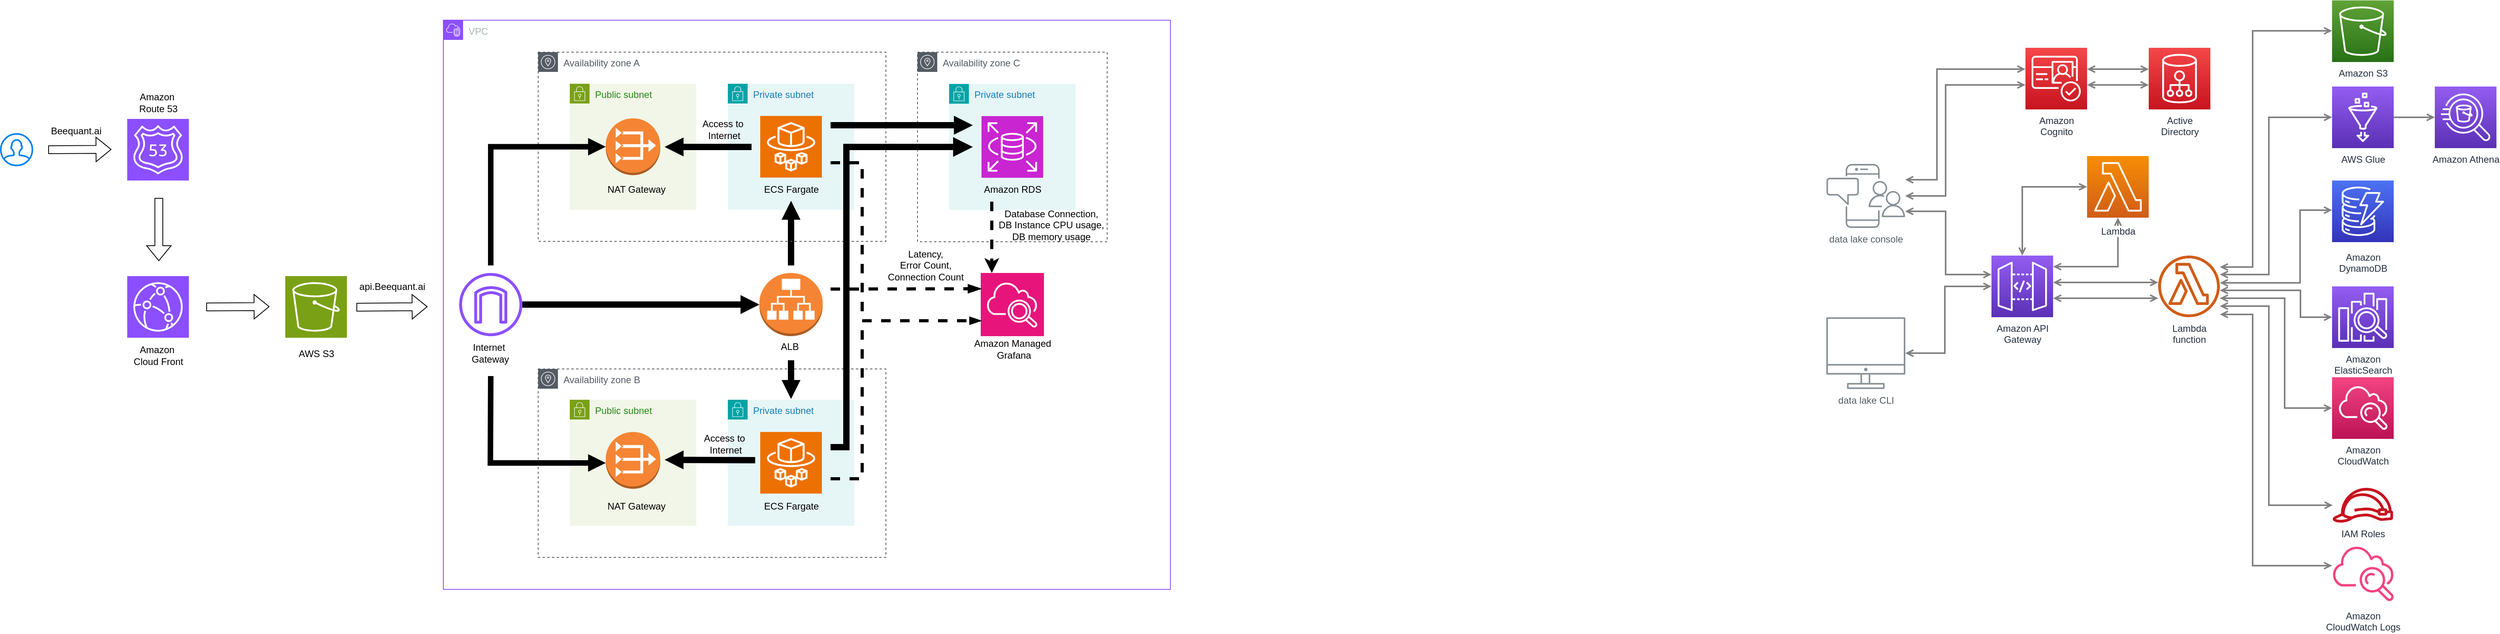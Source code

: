 <mxfile version="24.3.0" type="github">
  <diagram id="Ht1M8jgEwFfnCIfOTk4-" name="Page-1">
    <mxGraphModel dx="1630" dy="244" grid="1" gridSize="10" guides="1" tooltips="1" connect="1" arrows="1" fold="1" page="1" pageScale="1" pageWidth="1169" pageHeight="827" math="0" shadow="0">
      <root>
        <mxCell id="0" />
        <mxCell id="1" parent="0" />
        <mxCell id="5XdPUicbo1l-6WFa_Wm8-50" value="Private subnet" style="points=[[0,0],[0.25,0],[0.5,0],[0.75,0],[1,0],[1,0.25],[1,0.5],[1,0.75],[1,1],[0.75,1],[0.5,1],[0.25,1],[0,1],[0,0.75],[0,0.5],[0,0.25]];outlineConnect=0;gradientColor=none;html=1;whiteSpace=wrap;fontSize=12;fontStyle=0;container=1;pointerEvents=0;collapsible=0;recursiveResize=0;shape=mxgraph.aws4.group;grIcon=mxgraph.aws4.group_security_group;grStroke=0;strokeColor=#00A4A6;fillColor=#E6F6F7;verticalAlign=top;align=left;spacingLeft=30;fontColor=#147EBA;dashed=0;" vertex="1" parent="1">
          <mxGeometry x="1200" y="120.25" width="160" height="159.5" as="geometry" />
        </mxCell>
        <mxCell id="5XdPUicbo1l-6WFa_Wm8-49" value="Availability zone C" style="sketch=0;outlineConnect=0;gradientColor=none;html=1;whiteSpace=wrap;fontSize=12;fontStyle=0;shape=mxgraph.aws4.group;grIcon=mxgraph.aws4.group_availability_zone;strokeColor=#545B64;fillColor=none;verticalAlign=top;align=left;spacingLeft=30;fontColor=#545B64;dashed=1;" vertex="1" parent="1">
          <mxGeometry x="1160" y="80" width="240" height="240" as="geometry" />
        </mxCell>
        <mxCell id="5XdPUicbo1l-6WFa_Wm8-18" value="VPC" style="points=[[0,0],[0.25,0],[0.5,0],[0.75,0],[1,0],[1,0.25],[1,0.5],[1,0.75],[1,1],[0.75,1],[0.5,1],[0.25,1],[0,1],[0,0.75],[0,0.5],[0,0.25]];outlineConnect=0;gradientColor=none;html=1;whiteSpace=wrap;fontSize=12;fontStyle=0;container=1;pointerEvents=0;collapsible=0;recursiveResize=0;shape=mxgraph.aws4.group;grIcon=mxgraph.aws4.group_vpc2;strokeColor=#8C4FFF;fillColor=none;verticalAlign=top;align=left;spacingLeft=30;fontColor=#AAB7B8;dashed=0;" vertex="1" parent="1">
          <mxGeometry x="560" y="39.5" width="920" height="720.5" as="geometry" />
        </mxCell>
        <mxCell id="5XdPUicbo1l-6WFa_Wm8-26" value="Private subnet" style="points=[[0,0],[0.25,0],[0.5,0],[0.75,0],[1,0],[1,0.25],[1,0.5],[1,0.75],[1,1],[0.75,1],[0.5,1],[0.25,1],[0,1],[0,0.75],[0,0.5],[0,0.25]];outlineConnect=0;gradientColor=none;html=1;whiteSpace=wrap;fontSize=12;fontStyle=0;container=1;pointerEvents=0;collapsible=0;recursiveResize=0;shape=mxgraph.aws4.group;grIcon=mxgraph.aws4.group_security_group;grStroke=0;strokeColor=#00A4A6;fillColor=#E6F6F7;verticalAlign=top;align=left;spacingLeft=30;fontColor=#147EBA;dashed=0;" vertex="1" parent="5XdPUicbo1l-6WFa_Wm8-18">
          <mxGeometry x="360" y="80.5" width="160" height="159.5" as="geometry" />
        </mxCell>
        <mxCell id="5XdPUicbo1l-6WFa_Wm8-47" value="" style="endArrow=block;html=1;rounded=0;entryX=1;entryY=0.5;entryDx=0;entryDy=0;entryPerimeter=0;strokeWidth=8;endFill=0;endSize=3;" edge="1" parent="5XdPUicbo1l-6WFa_Wm8-26">
          <mxGeometry width="50" height="50" relative="1" as="geometry">
            <mxPoint x="80" y="230" as="sourcePoint" />
            <mxPoint x="80" y="148.18" as="targetPoint" />
          </mxGeometry>
        </mxCell>
        <mxCell id="5XdPUicbo1l-6WFa_Wm8-22" value="Availability zone A" style="sketch=0;outlineConnect=0;gradientColor=none;html=1;whiteSpace=wrap;fontSize=12;fontStyle=0;shape=mxgraph.aws4.group;grIcon=mxgraph.aws4.group_availability_zone;strokeColor=#545B64;fillColor=none;verticalAlign=top;align=left;spacingLeft=30;fontColor=#545B64;dashed=1;" vertex="1" parent="5XdPUicbo1l-6WFa_Wm8-18">
          <mxGeometry x="120" y="40.5" width="440" height="239.5" as="geometry" />
        </mxCell>
        <mxCell id="5XdPUicbo1l-6WFa_Wm8-25" value="Private subnet" style="points=[[0,0],[0.25,0],[0.5,0],[0.75,0],[1,0],[1,0.25],[1,0.5],[1,0.75],[1,1],[0.75,1],[0.5,1],[0.25,1],[0,1],[0,0.75],[0,0.5],[0,0.25]];outlineConnect=0;gradientColor=none;html=1;whiteSpace=wrap;fontSize=12;fontStyle=0;container=1;pointerEvents=0;collapsible=0;recursiveResize=0;shape=mxgraph.aws4.group;grIcon=mxgraph.aws4.group_security_group;grStroke=0;strokeColor=#00A4A6;fillColor=#E6F6F7;verticalAlign=top;align=left;spacingLeft=30;fontColor=#147EBA;dashed=0;" vertex="1" parent="5XdPUicbo1l-6WFa_Wm8-18">
          <mxGeometry x="360" y="480.5" width="160" height="159.5" as="geometry" />
        </mxCell>
        <mxCell id="5XdPUicbo1l-6WFa_Wm8-27" value="" style="sketch=0;points=[[0,0,0],[0.25,0,0],[0.5,0,0],[0.75,0,0],[1,0,0],[0,1,0],[0.25,1,0],[0.5,1,0],[0.75,1,0],[1,1,0],[0,0.25,0],[0,0.5,0],[0,0.75,0],[1,0.25,0],[1,0.5,0],[1,0.75,0]];outlineConnect=0;fontColor=#232F3E;fillColor=#ED7100;strokeColor=#ffffff;dashed=0;verticalLabelPosition=bottom;verticalAlign=top;align=center;html=1;fontSize=12;fontStyle=0;aspect=fixed;shape=mxgraph.aws4.resourceIcon;resIcon=mxgraph.aws4.fargate;" vertex="1" parent="5XdPUicbo1l-6WFa_Wm8-25">
          <mxGeometry x="41" y="40.75" width="78" height="78" as="geometry" />
        </mxCell>
        <mxCell id="5XdPUicbo1l-6WFa_Wm8-19" value="" style="sketch=0;outlineConnect=0;fontColor=#232F3E;gradientColor=none;fillColor=#8C4FFF;strokeColor=none;dashed=0;verticalLabelPosition=bottom;verticalAlign=top;align=center;html=1;fontSize=12;fontStyle=0;aspect=fixed;pointerEvents=1;shape=mxgraph.aws4.internet_gateway;" vertex="1" parent="5XdPUicbo1l-6WFa_Wm8-18">
          <mxGeometry x="20" y="320" width="80" height="80" as="geometry" />
        </mxCell>
        <mxCell id="5XdPUicbo1l-6WFa_Wm8-20" value="Internet&amp;nbsp;&lt;div&gt;Gateway&lt;/div&gt;" style="text;html=1;align=center;verticalAlign=middle;resizable=0;points=[];autosize=1;strokeColor=none;fillColor=none;" vertex="1" parent="5XdPUicbo1l-6WFa_Wm8-18">
          <mxGeometry x="24" y="401.5" width="70" height="40" as="geometry" />
        </mxCell>
        <mxCell id="5XdPUicbo1l-6WFa_Wm8-21" value="Availability zone B" style="sketch=0;outlineConnect=0;gradientColor=none;html=1;whiteSpace=wrap;fontSize=12;fontStyle=0;shape=mxgraph.aws4.group;grIcon=mxgraph.aws4.group_availability_zone;strokeColor=#545B64;fillColor=none;verticalAlign=top;align=left;spacingLeft=30;fontColor=#545B64;dashed=1;" vertex="1" parent="5XdPUicbo1l-6WFa_Wm8-18">
          <mxGeometry x="120" y="441.5" width="440" height="238.5" as="geometry" />
        </mxCell>
        <mxCell id="5XdPUicbo1l-6WFa_Wm8-24" value="Public subnet" style="points=[[0,0],[0.25,0],[0.5,0],[0.75,0],[1,0],[1,0.25],[1,0.5],[1,0.75],[1,1],[0.75,1],[0.5,1],[0.25,1],[0,1],[0,0.75],[0,0.5],[0,0.25]];outlineConnect=0;gradientColor=none;html=1;whiteSpace=wrap;fontSize=12;fontStyle=0;container=1;pointerEvents=0;collapsible=0;recursiveResize=0;shape=mxgraph.aws4.group;grIcon=mxgraph.aws4.group_security_group;grStroke=0;strokeColor=#7AA116;fillColor=#F2F6E8;verticalAlign=top;align=left;spacingLeft=30;fontColor=#248814;dashed=0;" vertex="1" parent="5XdPUicbo1l-6WFa_Wm8-18">
          <mxGeometry x="160" y="80.5" width="160" height="159.5" as="geometry" />
        </mxCell>
        <mxCell id="5XdPUicbo1l-6WFa_Wm8-33" value="NAT Gateway" style="text;html=1;align=center;verticalAlign=middle;resizable=0;points=[];autosize=1;strokeColor=none;fillColor=none;" vertex="1" parent="5XdPUicbo1l-6WFa_Wm8-24">
          <mxGeometry x="34" y="118.75" width="100" height="30" as="geometry" />
        </mxCell>
        <mxCell id="5XdPUicbo1l-6WFa_Wm8-23" value="Public subnet" style="points=[[0,0],[0.25,0],[0.5,0],[0.75,0],[1,0],[1,0.25],[1,0.5],[1,0.75],[1,1],[0.75,1],[0.5,1],[0.25,1],[0,1],[0,0.75],[0,0.5],[0,0.25]];outlineConnect=0;gradientColor=none;html=1;whiteSpace=wrap;fontSize=12;fontStyle=0;container=1;pointerEvents=0;collapsible=0;recursiveResize=0;shape=mxgraph.aws4.group;grIcon=mxgraph.aws4.group_security_group;grStroke=0;strokeColor=#7AA116;fillColor=#F2F6E8;verticalAlign=top;align=left;spacingLeft=30;fontColor=#248814;dashed=0;" vertex="1" parent="5XdPUicbo1l-6WFa_Wm8-18">
          <mxGeometry x="160" y="480.5" width="160" height="159.5" as="geometry" />
        </mxCell>
        <mxCell id="5XdPUicbo1l-6WFa_Wm8-31" value="" style="outlineConnect=0;dashed=0;verticalLabelPosition=bottom;verticalAlign=top;align=center;html=1;shape=mxgraph.aws3.vpc_nat_gateway;fillColor=#F58534;gradientColor=none;" vertex="1" parent="5XdPUicbo1l-6WFa_Wm8-23">
          <mxGeometry x="45.5" y="40.75" width="69" height="72" as="geometry" />
        </mxCell>
        <mxCell id="5XdPUicbo1l-6WFa_Wm8-39" value="" style="edgeStyle=elbowEdgeStyle;elbow=horizontal;endArrow=block;html=1;curved=0;rounded=0;endSize=4;startSize=8;entryX=0;entryY=0.5;entryDx=0;entryDy=0;entryPerimeter=0;strokeWidth=7;endFill=0;" edge="1" parent="5XdPUicbo1l-6WFa_Wm8-23">
          <mxGeometry width="50" height="50" relative="1" as="geometry">
            <mxPoint x="-100" y="-30" as="sourcePoint" />
            <mxPoint x="45.5" y="80" as="targetPoint" />
            <Array as="points">
              <mxPoint x="-100.5" y="94" />
            </Array>
          </mxGeometry>
        </mxCell>
        <mxCell id="5XdPUicbo1l-6WFa_Wm8-45" value="" style="endArrow=block;html=1;rounded=0;strokeWidth=8;endFill=0;endSize=3;exitX=0.97;exitY=1.012;exitDx=0;exitDy=0;exitPerimeter=0;" edge="1" parent="5XdPUicbo1l-6WFa_Wm8-23" source="5XdPUicbo1l-6WFa_Wm8-44">
          <mxGeometry width="50" height="50" relative="1" as="geometry">
            <mxPoint x="240.5" y="76.41" as="sourcePoint" />
            <mxPoint x="120" y="76" as="targetPoint" />
          </mxGeometry>
        </mxCell>
        <mxCell id="5XdPUicbo1l-6WFa_Wm8-28" value="" style="sketch=0;points=[[0,0,0],[0.25,0,0],[0.5,0,0],[0.75,0,0],[1,0,0],[0,1,0],[0.25,1,0],[0.5,1,0],[0.75,1,0],[1,1,0],[0,0.25,0],[0,0.5,0],[0,0.75,0],[1,0.25,0],[1,0.5,0],[1,0.75,0]];outlineConnect=0;fontColor=#232F3E;fillColor=#ED7100;strokeColor=#ffffff;dashed=0;verticalLabelPosition=bottom;verticalAlign=top;align=center;html=1;fontSize=12;fontStyle=0;aspect=fixed;shape=mxgraph.aws4.resourceIcon;resIcon=mxgraph.aws4.fargate;" vertex="1" parent="5XdPUicbo1l-6WFa_Wm8-18">
          <mxGeometry x="401" y="121.25" width="78" height="78" as="geometry" />
        </mxCell>
        <mxCell id="5XdPUicbo1l-6WFa_Wm8-29" value="ECS Fargate" style="text;html=1;align=center;verticalAlign=middle;resizable=0;points=[];autosize=1;strokeColor=none;fillColor=none;" vertex="1" parent="5XdPUicbo1l-6WFa_Wm8-18">
          <mxGeometry x="395" y="199.25" width="90" height="30" as="geometry" />
        </mxCell>
        <mxCell id="5XdPUicbo1l-6WFa_Wm8-30" value="ECS Fargate" style="text;html=1;align=center;verticalAlign=middle;resizable=0;points=[];autosize=1;strokeColor=none;fillColor=none;" vertex="1" parent="5XdPUicbo1l-6WFa_Wm8-18">
          <mxGeometry x="395" y="600.5" width="90" height="30" as="geometry" />
        </mxCell>
        <mxCell id="5XdPUicbo1l-6WFa_Wm8-32" value="" style="outlineConnect=0;dashed=0;verticalLabelPosition=bottom;verticalAlign=top;align=center;html=1;shape=mxgraph.aws3.vpc_nat_gateway;fillColor=#F58534;gradientColor=none;" vertex="1" parent="5XdPUicbo1l-6WFa_Wm8-18">
          <mxGeometry x="205.5" y="124.25" width="69" height="72" as="geometry" />
        </mxCell>
        <mxCell id="5XdPUicbo1l-6WFa_Wm8-34" value="NAT Gateway" style="text;html=1;align=center;verticalAlign=middle;resizable=0;points=[];autosize=1;strokeColor=none;fillColor=none;" vertex="1" parent="5XdPUicbo1l-6WFa_Wm8-18">
          <mxGeometry x="194" y="600.5" width="100" height="30" as="geometry" />
        </mxCell>
        <mxCell id="5XdPUicbo1l-6WFa_Wm8-38" value="" style="edgeStyle=elbowEdgeStyle;elbow=horizontal;endArrow=block;html=1;curved=0;rounded=0;endSize=4;startSize=8;entryX=0;entryY=0.5;entryDx=0;entryDy=0;entryPerimeter=0;strokeWidth=7;endFill=0;" edge="1" parent="5XdPUicbo1l-6WFa_Wm8-18" target="5XdPUicbo1l-6WFa_Wm8-32">
          <mxGeometry width="50" height="50" relative="1" as="geometry">
            <mxPoint x="60" y="310.5" as="sourcePoint" />
            <mxPoint x="110" y="160.5" as="targetPoint" />
            <Array as="points">
              <mxPoint x="60" y="171" />
            </Array>
          </mxGeometry>
        </mxCell>
        <mxCell id="5XdPUicbo1l-6WFa_Wm8-41" value="" style="outlineConnect=0;dashed=0;verticalLabelPosition=bottom;verticalAlign=top;align=center;html=1;shape=mxgraph.aws3.application_load_balancer;fillColor=#F58534;gradientColor=none;" vertex="1" parent="5XdPUicbo1l-6WFa_Wm8-18">
          <mxGeometry x="400" y="320" width="80" height="80" as="geometry" />
        </mxCell>
        <mxCell id="5XdPUicbo1l-6WFa_Wm8-42" value="" style="endArrow=block;html=1;rounded=0;strokeWidth=8;endFill=0;endSize=3;" edge="1" parent="5XdPUicbo1l-6WFa_Wm8-18">
          <mxGeometry width="50" height="50" relative="1" as="geometry">
            <mxPoint x="390" y="160.5" as="sourcePoint" />
            <mxPoint x="280" y="160.5" as="targetPoint" />
          </mxGeometry>
        </mxCell>
        <mxCell id="5XdPUicbo1l-6WFa_Wm8-43" value="Access to&amp;nbsp;&lt;div&gt;Internet&lt;/div&gt;" style="text;html=1;align=center;verticalAlign=middle;resizable=0;points=[];autosize=1;strokeColor=none;fillColor=none;" vertex="1" parent="5XdPUicbo1l-6WFa_Wm8-18">
          <mxGeometry x="315" y="118.25" width="80" height="40" as="geometry" />
        </mxCell>
        <mxCell id="5XdPUicbo1l-6WFa_Wm8-44" value="Access to&amp;nbsp;&lt;div&gt;Internet&lt;/div&gt;" style="text;html=1;align=center;verticalAlign=middle;resizable=0;points=[];autosize=1;strokeColor=none;fillColor=none;" vertex="1" parent="5XdPUicbo1l-6WFa_Wm8-18">
          <mxGeometry x="317" y="516.5" width="80" height="40" as="geometry" />
        </mxCell>
        <mxCell id="5XdPUicbo1l-6WFa_Wm8-46" value="" style="endArrow=block;html=1;rounded=0;strokeWidth=8;endFill=0;endSize=3;" edge="1" parent="5XdPUicbo1l-6WFa_Wm8-18" source="5XdPUicbo1l-6WFa_Wm8-19" target="5XdPUicbo1l-6WFa_Wm8-41">
          <mxGeometry width="50" height="50" relative="1" as="geometry">
            <mxPoint x="236" y="359.66" as="sourcePoint" />
            <mxPoint x="110" y="359.66" as="targetPoint" />
          </mxGeometry>
        </mxCell>
        <mxCell id="5XdPUicbo1l-6WFa_Wm8-48" value="" style="endArrow=block;html=1;rounded=0;strokeWidth=8;endFill=0;endSize=3;" edge="1" parent="5XdPUicbo1l-6WFa_Wm8-18">
          <mxGeometry width="50" height="50" relative="1" as="geometry">
            <mxPoint x="440" y="430.5" as="sourcePoint" />
            <mxPoint x="440" y="479.5" as="targetPoint" />
          </mxGeometry>
        </mxCell>
        <mxCell id="5XdPUicbo1l-6WFa_Wm8-57" value="" style="edgeStyle=elbowEdgeStyle;elbow=horizontal;endArrow=block;html=1;curved=0;rounded=0;endSize=4;startSize=8;strokeWidth=8;endFill=0;" edge="1" parent="5XdPUicbo1l-6WFa_Wm8-18">
          <mxGeometry width="50" height="50" relative="1" as="geometry">
            <mxPoint x="490" y="540.5" as="sourcePoint" />
            <mxPoint x="670" y="160.5" as="targetPoint" />
            <Array as="points">
              <mxPoint x="510" y="361" />
            </Array>
          </mxGeometry>
        </mxCell>
        <mxCell id="5XdPUicbo1l-6WFa_Wm8-55" value="" style="endArrow=block;html=1;rounded=0;strokeWidth=8;endFill=0;endSize=3;" edge="1" parent="5XdPUicbo1l-6WFa_Wm8-18">
          <mxGeometry width="50" height="50" relative="1" as="geometry">
            <mxPoint x="490" y="133" as="sourcePoint" />
            <mxPoint x="670" y="133" as="targetPoint" />
          </mxGeometry>
        </mxCell>
        <mxCell id="5XdPUicbo1l-6WFa_Wm8-58" value="" style="sketch=0;points=[[0,0,0],[0.25,0,0],[0.5,0,0],[0.75,0,0],[1,0,0],[0,1,0],[0.25,1,0],[0.5,1,0],[0.75,1,0],[1,1,0],[0,0.25,0],[0,0.5,0],[0,0.75,0],[1,0.25,0],[1,0.5,0],[1,0.75,0]];points=[[0,0,0],[0.25,0,0],[0.5,0,0],[0.75,0,0],[1,0,0],[0,1,0],[0.25,1,0],[0.5,1,0],[0.75,1,0],[1,1,0],[0,0.25,0],[0,0.5,0],[0,0.75,0],[1,0.25,0],[1,0.5,0],[1,0.75,0]];outlineConnect=0;fontColor=#232F3E;fillColor=#E7157B;strokeColor=#ffffff;dashed=0;verticalLabelPosition=bottom;verticalAlign=top;align=center;html=1;fontSize=12;fontStyle=0;aspect=fixed;shape=mxgraph.aws4.resourceIcon;resIcon=mxgraph.aws4.cloudwatch_2;" vertex="1" parent="5XdPUicbo1l-6WFa_Wm8-18">
          <mxGeometry x="680" y="320" width="80" height="80" as="geometry" />
        </mxCell>
        <mxCell id="5XdPUicbo1l-6WFa_Wm8-59" value="" style="endArrow=blockThin;html=1;rounded=0;dashed=1;strokeWidth=4;endFill=1;" edge="1" parent="5XdPUicbo1l-6WFa_Wm8-18">
          <mxGeometry width="50" height="50" relative="1" as="geometry">
            <mxPoint x="490" y="340.41" as="sourcePoint" />
            <mxPoint x="680.0" y="339.997" as="targetPoint" />
          </mxGeometry>
        </mxCell>
        <mxCell id="5XdPUicbo1l-6WFa_Wm8-60" value="Latency,&lt;div&gt;Error Count,&lt;/div&gt;&lt;div&gt;Connection Count&lt;/div&gt;" style="text;html=1;align=center;verticalAlign=middle;resizable=0;points=[];autosize=1;strokeColor=none;fillColor=none;" vertex="1" parent="5XdPUicbo1l-6WFa_Wm8-18">
          <mxGeometry x="550" y="280" width="120" height="60" as="geometry" />
        </mxCell>
        <mxCell id="5XdPUicbo1l-6WFa_Wm8-61" value="ALB" style="text;html=1;align=center;verticalAlign=middle;resizable=0;points=[];autosize=1;strokeColor=none;fillColor=none;" vertex="1" parent="5XdPUicbo1l-6WFa_Wm8-18">
          <mxGeometry x="413" y="398" width="50" height="30" as="geometry" />
        </mxCell>
        <mxCell id="5XdPUicbo1l-6WFa_Wm8-63" value="" style="endArrow=classic;html=1;rounded=0;dashed=1;strokeWidth=4;entryX=0.5;entryY=0;entryDx=0;entryDy=0;entryPerimeter=0;" edge="1" parent="5XdPUicbo1l-6WFa_Wm8-18">
          <mxGeometry width="50" height="50" relative="1" as="geometry">
            <mxPoint x="694" y="229.75" as="sourcePoint" />
            <mxPoint x="694.0" y="320" as="targetPoint" />
          </mxGeometry>
        </mxCell>
        <mxCell id="5XdPUicbo1l-6WFa_Wm8-64" value="Amazon Managed&lt;div&gt;&amp;nbsp;Grafana&lt;/div&gt;" style="text;html=1;align=center;verticalAlign=middle;resizable=0;points=[];autosize=1;strokeColor=none;fillColor=none;" vertex="1" parent="5XdPUicbo1l-6WFa_Wm8-18">
          <mxGeometry x="660" y="396.5" width="120" height="40" as="geometry" />
        </mxCell>
        <mxCell id="5XdPUicbo1l-6WFa_Wm8-67" value="" style="edgeStyle=elbowEdgeStyle;elbow=horizontal;endArrow=blockThin;html=1;curved=0;rounded=0;endSize=4;startSize=8;dashed=1;endFill=1;strokeWidth=4;" edge="1" parent="5XdPUicbo1l-6WFa_Wm8-18">
          <mxGeometry width="50" height="50" relative="1" as="geometry">
            <mxPoint x="490" y="580.5" as="sourcePoint" />
            <mxPoint x="680" y="380.5" as="targetPoint" />
            <Array as="points">
              <mxPoint x="530" y="561" />
            </Array>
          </mxGeometry>
        </mxCell>
        <mxCell id="5XdPUicbo1l-6WFa_Wm8-68" value="" style="edgeStyle=elbowEdgeStyle;elbow=horizontal;endArrow=none;html=1;curved=0;rounded=0;endSize=4;startSize=8;dashed=1;endFill=0;strokeWidth=4;" edge="1" parent="5XdPUicbo1l-6WFa_Wm8-18">
          <mxGeometry width="50" height="50" relative="1" as="geometry">
            <mxPoint x="490" y="180.5" as="sourcePoint" />
            <mxPoint x="530" y="380.5" as="targetPoint" />
            <Array as="points">
              <mxPoint x="530" y="281" />
            </Array>
          </mxGeometry>
        </mxCell>
        <mxCell id="5XdPUicbo1l-6WFa_Wm8-52" value="" style="sketch=0;points=[[0,0,0],[0.25,0,0],[0.5,0,0],[0.75,0,0],[1,0,0],[0,1,0],[0.25,1,0],[0.5,1,0],[0.75,1,0],[1,1,0],[0,0.25,0],[0,0.5,0],[0,0.75,0],[1,0.25,0],[1,0.5,0],[1,0.75,0]];outlineConnect=0;fontColor=#232F3E;fillColor=#C925D1;strokeColor=#ffffff;dashed=0;verticalLabelPosition=bottom;verticalAlign=top;align=center;html=1;fontSize=12;fontStyle=0;aspect=fixed;shape=mxgraph.aws4.resourceIcon;resIcon=mxgraph.aws4.rds;" vertex="1" parent="1">
          <mxGeometry x="1241" y="161" width="78" height="78" as="geometry" />
        </mxCell>
        <mxCell id="5XdPUicbo1l-6WFa_Wm8-54" value="Amazon RDS" style="text;html=1;align=center;verticalAlign=middle;resizable=0;points=[];autosize=1;strokeColor=none;fillColor=none;" vertex="1" parent="1">
          <mxGeometry x="1230" y="239" width="100" height="30" as="geometry" />
        </mxCell>
        <mxCell id="UEzPUAAOIrF-is8g5C7q-128" style="edgeStyle=orthogonalEdgeStyle;rounded=0;orthogonalLoop=1;jettySize=auto;html=1;startArrow=open;startFill=0;endArrow=open;endFill=0;strokeWidth=2;strokeColor=#808080;" parent="1" source="UEzPUAAOIrF-is8g5C7q-109" target="UEzPUAAOIrF-is8g5C7q-114" edge="1">
          <mxGeometry relative="1" as="geometry">
            <Array as="points">
              <mxPoint x="2460" y="461.5" />
              <mxPoint x="2460" y="376.5" />
            </Array>
          </mxGeometry>
        </mxCell>
        <mxCell id="UEzPUAAOIrF-is8g5C7q-124" style="edgeStyle=orthogonalEdgeStyle;rounded=0;orthogonalLoop=1;jettySize=auto;html=1;startArrow=open;startFill=0;endArrow=open;endFill=0;strokeWidth=2;strokeColor=#808080;" parent="1" source="UEzPUAAOIrF-is8g5C7q-110" target="UEzPUAAOIrF-is8g5C7q-111" edge="1">
          <mxGeometry relative="1" as="geometry">
            <Array as="points">
              <mxPoint x="2450" y="241.5" />
              <mxPoint x="2450" y="101.5" />
            </Array>
          </mxGeometry>
        </mxCell>
        <mxCell id="UEzPUAAOIrF-is8g5C7q-127" style="edgeStyle=orthogonalEdgeStyle;rounded=0;orthogonalLoop=1;jettySize=auto;html=1;startArrow=open;startFill=0;endArrow=open;endFill=0;strokeWidth=2;strokeColor=#808080;" parent="1" source="UEzPUAAOIrF-is8g5C7q-110" target="UEzPUAAOIrF-is8g5C7q-114" edge="1">
          <mxGeometry relative="1" as="geometry">
            <Array as="points">
              <mxPoint x="2461" y="281.5" />
              <mxPoint x="2461" y="361.5" />
            </Array>
          </mxGeometry>
        </mxCell>
        <mxCell id="UEzPUAAOIrF-is8g5C7q-125" style="edgeStyle=orthogonalEdgeStyle;rounded=0;orthogonalLoop=1;jettySize=auto;html=1;startArrow=open;startFill=0;endArrow=open;endFill=0;strokeWidth=2;strokeColor=#808080;" parent="1" source="UEzPUAAOIrF-is8g5C7q-111" target="UEzPUAAOIrF-is8g5C7q-112" edge="1">
          <mxGeometry relative="1" as="geometry">
            <Array as="points">
              <mxPoint x="2680" y="101.5" />
              <mxPoint x="2680" y="101.5" />
            </Array>
          </mxGeometry>
        </mxCell>
        <mxCell id="UEzPUAAOIrF-is8g5C7q-126" style="edgeStyle=orthogonalEdgeStyle;rounded=0;orthogonalLoop=1;jettySize=auto;html=1;startArrow=open;startFill=0;endArrow=open;endFill=0;strokeWidth=2;strokeColor=#808080;" parent="1" source="UEzPUAAOIrF-is8g5C7q-113" target="UEzPUAAOIrF-is8g5C7q-114" edge="1">
          <mxGeometry relative="1" as="geometry" />
        </mxCell>
        <mxCell id="UEzPUAAOIrF-is8g5C7q-129" style="edgeStyle=orthogonalEdgeStyle;rounded=0;orthogonalLoop=1;jettySize=auto;html=1;startArrow=open;startFill=0;endArrow=open;endFill=0;strokeWidth=2;strokeColor=#808080;" parent="1" source="UEzPUAAOIrF-is8g5C7q-114" target="UEzPUAAOIrF-is8g5C7q-115" edge="1">
          <mxGeometry relative="1" as="geometry">
            <Array as="points">
              <mxPoint x="2660" y="391.5" />
              <mxPoint x="2660" y="391.5" />
            </Array>
          </mxGeometry>
        </mxCell>
        <mxCell id="UEzPUAAOIrF-is8g5C7q-130" style="edgeStyle=orthogonalEdgeStyle;rounded=0;orthogonalLoop=1;jettySize=auto;html=1;startArrow=open;startFill=0;endArrow=open;endFill=0;strokeWidth=2;strokeColor=#808080;" parent="1" source="UEzPUAAOIrF-is8g5C7q-115" target="UEzPUAAOIrF-is8g5C7q-116" edge="1">
          <mxGeometry relative="1" as="geometry">
            <Array as="points">
              <mxPoint x="2849.5" y="352" />
              <mxPoint x="2849.5" y="53" />
            </Array>
          </mxGeometry>
        </mxCell>
        <mxCell id="UEzPUAAOIrF-is8g5C7q-131" style="edgeStyle=orthogonalEdgeStyle;rounded=0;orthogonalLoop=1;jettySize=auto;html=1;startArrow=open;startFill=0;endArrow=open;endFill=0;strokeWidth=2;strokeColor=#808080;" parent="1" source="UEzPUAAOIrF-is8g5C7q-115" target="UEzPUAAOIrF-is8g5C7q-117" edge="1">
          <mxGeometry relative="1" as="geometry">
            <Array as="points">
              <mxPoint x="2870" y="361.5" />
              <mxPoint x="2870" y="162.5" />
            </Array>
          </mxGeometry>
        </mxCell>
        <mxCell id="UEzPUAAOIrF-is8g5C7q-132" style="edgeStyle=orthogonalEdgeStyle;rounded=0;orthogonalLoop=1;jettySize=auto;html=1;startArrow=open;startFill=0;endArrow=open;endFill=0;strokeWidth=2;strokeColor=#808080;" parent="1" source="UEzPUAAOIrF-is8g5C7q-115" target="UEzPUAAOIrF-is8g5C7q-119" edge="1">
          <mxGeometry relative="1" as="geometry">
            <Array as="points">
              <mxPoint x="2909.5" y="372" />
              <mxPoint x="2909.5" y="280" />
            </Array>
          </mxGeometry>
        </mxCell>
        <mxCell id="UEzPUAAOIrF-is8g5C7q-133" style="edgeStyle=orthogonalEdgeStyle;rounded=0;orthogonalLoop=1;jettySize=auto;html=1;startArrow=open;startFill=0;endArrow=open;endFill=0;strokeWidth=2;strokeColor=#808080;" parent="1" source="UEzPUAAOIrF-is8g5C7q-115" target="UEzPUAAOIrF-is8g5C7q-120" edge="1">
          <mxGeometry relative="1" as="geometry">
            <Array as="points">
              <mxPoint x="2910" y="381.5" />
              <mxPoint x="2910" y="415.5" />
            </Array>
          </mxGeometry>
        </mxCell>
        <mxCell id="UEzPUAAOIrF-is8g5C7q-134" style="edgeStyle=orthogonalEdgeStyle;rounded=0;orthogonalLoop=1;jettySize=auto;html=1;startArrow=open;startFill=0;endArrow=open;endFill=0;strokeWidth=2;strokeColor=#808080;" parent="1" source="UEzPUAAOIrF-is8g5C7q-115" target="UEzPUAAOIrF-is8g5C7q-121" edge="1">
          <mxGeometry relative="1" as="geometry">
            <Array as="points">
              <mxPoint x="2890" y="391.5" />
              <mxPoint x="2890" y="530.5" />
            </Array>
          </mxGeometry>
        </mxCell>
        <mxCell id="UEzPUAAOIrF-is8g5C7q-135" style="edgeStyle=orthogonalEdgeStyle;rounded=0;orthogonalLoop=1;jettySize=auto;html=1;startArrow=open;startFill=0;endArrow=open;endFill=0;strokeWidth=2;strokeColor=#808080;" parent="1" source="UEzPUAAOIrF-is8g5C7q-115" target="UEzPUAAOIrF-is8g5C7q-122" edge="1">
          <mxGeometry relative="1" as="geometry">
            <Array as="points">
              <mxPoint x="2870" y="401.5" />
              <mxPoint x="2870" y="653.5" />
            </Array>
          </mxGeometry>
        </mxCell>
        <mxCell id="UEzPUAAOIrF-is8g5C7q-136" style="edgeStyle=orthogonalEdgeStyle;rounded=0;orthogonalLoop=1;jettySize=auto;html=1;startArrow=open;startFill=0;endArrow=open;endFill=0;strokeWidth=2;strokeColor=#808080;" parent="1" source="UEzPUAAOIrF-is8g5C7q-115" target="UEzPUAAOIrF-is8g5C7q-123" edge="1">
          <mxGeometry relative="1" as="geometry">
            <Array as="points">
              <mxPoint x="2849.5" y="412" />
              <mxPoint x="2849.5" y="730" />
            </Array>
          </mxGeometry>
        </mxCell>
        <mxCell id="UEzPUAAOIrF-is8g5C7q-137" value="" style="edgeStyle=orthogonalEdgeStyle;rounded=0;orthogonalLoop=1;jettySize=auto;html=1;startArrow=none;startFill=0;endArrow=open;endFill=0;strokeWidth=2;strokeColor=#808080;" parent="1" source="UEzPUAAOIrF-is8g5C7q-117" target="UEzPUAAOIrF-is8g5C7q-118" edge="1">
          <mxGeometry relative="1" as="geometry" />
        </mxCell>
        <mxCell id="UEzPUAAOIrF-is8g5C7q-139" style="edgeStyle=orthogonalEdgeStyle;rounded=0;orthogonalLoop=1;jettySize=auto;html=1;startArrow=open;startFill=0;endArrow=open;endFill=0;strokeWidth=2;strokeColor=#808080;" parent="1" source="UEzPUAAOIrF-is8g5C7q-110" target="UEzPUAAOIrF-is8g5C7q-111" edge="1">
          <mxGeometry relative="1" as="geometry">
            <mxPoint x="2419.785" y="261.676" as="sourcePoint" />
            <mxPoint x="2572" y="124.029" as="targetPoint" />
            <Array as="points">
              <mxPoint x="2461" y="261.5" />
              <mxPoint x="2461" y="121.5" />
            </Array>
          </mxGeometry>
        </mxCell>
        <mxCell id="UEzPUAAOIrF-is8g5C7q-141" style="edgeStyle=orthogonalEdgeStyle;rounded=0;orthogonalLoop=1;jettySize=auto;html=1;startArrow=open;startFill=0;endArrow=open;endFill=0;strokeWidth=2;strokeColor=#808080;" parent="1" source="UEzPUAAOIrF-is8g5C7q-113" target="UEzPUAAOIrF-is8g5C7q-114" edge="1">
          <mxGeometry relative="1" as="geometry">
            <mxPoint x="2650" y="260.224" as="sourcePoint" />
            <mxPoint x="2567.966" y="347.5" as="targetPoint" />
            <Array as="points">
              <mxPoint x="2679" y="351.5" />
            </Array>
          </mxGeometry>
        </mxCell>
        <mxCell id="UEzPUAAOIrF-is8g5C7q-142" style="edgeStyle=orthogonalEdgeStyle;rounded=0;orthogonalLoop=1;jettySize=auto;html=1;startArrow=open;startFill=0;endArrow=open;endFill=0;strokeWidth=2;strokeColor=#808080;" parent="1" source="UEzPUAAOIrF-is8g5C7q-114" target="UEzPUAAOIrF-is8g5C7q-115" edge="1">
          <mxGeometry relative="1" as="geometry">
            <mxPoint x="2607" y="386.5" as="sourcePoint" />
            <mxPoint x="2740" y="386.5" as="targetPoint" />
            <Array as="points">
              <mxPoint x="2660" y="371.5" />
              <mxPoint x="2660" y="371.5" />
            </Array>
          </mxGeometry>
        </mxCell>
        <mxCell id="UEzPUAAOIrF-is8g5C7q-143" style="edgeStyle=orthogonalEdgeStyle;rounded=0;orthogonalLoop=1;jettySize=auto;html=1;startArrow=open;startFill=0;endArrow=open;endFill=0;strokeWidth=2;strokeColor=#808080;" parent="1" source="UEzPUAAOIrF-is8g5C7q-111" target="UEzPUAAOIrF-is8g5C7q-112" edge="1">
          <mxGeometry relative="1" as="geometry">
            <mxPoint x="2650" y="111.5" as="sourcePoint" />
            <mxPoint x="2728" y="111.5" as="targetPoint" />
            <Array as="points">
              <mxPoint x="2680" y="121.5" />
              <mxPoint x="2680" y="121.5" />
            </Array>
          </mxGeometry>
        </mxCell>
        <mxCell id="UEzPUAAOIrF-is8g5C7q-109" value="data lake CLI" style="outlineConnect=0;gradientColor=none;fontColor=#545B64;strokeColor=none;fillColor=#879196;dashed=0;verticalLabelPosition=bottom;verticalAlign=top;align=center;html=1;fontSize=12;fontStyle=0;aspect=fixed;shape=mxgraph.aws4.illustration_desktop;pointerEvents=1;labelBackgroundColor=#ffffff;" parent="1" vertex="1">
          <mxGeometry x="2310" y="415.5" width="100" height="91" as="geometry" />
        </mxCell>
        <mxCell id="UEzPUAAOIrF-is8g5C7q-110" value="data lake console" style="outlineConnect=0;gradientColor=none;fontColor=#545B64;strokeColor=none;fillColor=#879196;dashed=0;verticalLabelPosition=bottom;verticalAlign=top;align=center;html=1;fontSize=12;fontStyle=0;aspect=fixed;shape=mxgraph.aws4.illustration_notification;pointerEvents=1;labelBackgroundColor=#ffffff;" parent="1" vertex="1">
          <mxGeometry x="2310" y="221.5" width="100" height="81" as="geometry" />
        </mxCell>
        <mxCell id="UEzPUAAOIrF-is8g5C7q-111" value="Amazon &lt;br&gt;Cognito" style="outlineConnect=0;fontColor=#232F3E;gradientColor=#F54749;gradientDirection=north;fillColor=#C7131F;strokeColor=#ffffff;dashed=0;verticalLabelPosition=bottom;verticalAlign=top;align=center;html=1;fontSize=12;fontStyle=0;aspect=fixed;shape=mxgraph.aws4.resourceIcon;resIcon=mxgraph.aws4.cognito;labelBackgroundColor=#ffffff;" parent="1" vertex="1">
          <mxGeometry x="2562" y="74.5" width="78" height="78" as="geometry" />
        </mxCell>
        <mxCell id="UEzPUAAOIrF-is8g5C7q-112" value="Active&lt;br&gt;Directory" style="outlineConnect=0;fontColor=#232F3E;gradientColor=#F54749;gradientDirection=north;fillColor=#C7131F;strokeColor=#ffffff;dashed=0;verticalLabelPosition=bottom;verticalAlign=top;align=center;html=1;fontSize=12;fontStyle=0;aspect=fixed;shape=mxgraph.aws4.resourceIcon;resIcon=mxgraph.aws4.cloud_directory;labelBackgroundColor=#ffffff;" parent="1" vertex="1">
          <mxGeometry x="2718" y="74.5" width="78" height="78" as="geometry" />
        </mxCell>
        <mxCell id="UEzPUAAOIrF-is8g5C7q-113" value="Lambda" style="outlineConnect=0;fontColor=#232F3E;gradientColor=#F78E04;gradientDirection=north;fillColor=#D05C17;strokeColor=#ffffff;dashed=0;verticalLabelPosition=bottom;verticalAlign=top;align=center;html=1;fontSize=12;fontStyle=0;aspect=fixed;shape=mxgraph.aws4.resourceIcon;resIcon=mxgraph.aws4.lambda;labelBackgroundColor=#ffffff;spacingTop=3;" parent="1" vertex="1">
          <mxGeometry x="2640" y="211.5" width="78" height="78" as="geometry" />
        </mxCell>
        <mxCell id="UEzPUAAOIrF-is8g5C7q-114" value="Amazon API&lt;br&gt;Gateway&lt;br&gt;" style="outlineConnect=0;fontColor=#232F3E;gradientColor=#945DF2;gradientDirection=north;fillColor=#5A30B5;strokeColor=#ffffff;dashed=0;verticalLabelPosition=bottom;verticalAlign=top;align=center;html=1;fontSize=12;fontStyle=0;aspect=fixed;shape=mxgraph.aws4.resourceIcon;resIcon=mxgraph.aws4.api_gateway;labelBackgroundColor=#ffffff;" parent="1" vertex="1">
          <mxGeometry x="2519" y="337.5" width="78" height="78" as="geometry" />
        </mxCell>
        <mxCell id="UEzPUAAOIrF-is8g5C7q-115" value="Lambda&lt;br&gt;function" style="outlineConnect=0;fontColor=#232F3E;gradientColor=none;fillColor=#D05C17;strokeColor=none;dashed=0;verticalLabelPosition=bottom;verticalAlign=top;align=center;html=1;fontSize=12;fontStyle=0;aspect=fixed;pointerEvents=1;shape=mxgraph.aws4.lambda_function;labelBackgroundColor=#ffffff;" parent="1" vertex="1">
          <mxGeometry x="2730" y="337.5" width="78" height="78" as="geometry" />
        </mxCell>
        <mxCell id="UEzPUAAOIrF-is8g5C7q-116" value="Amazon S3" style="outlineConnect=0;fontColor=#232F3E;gradientColor=#60A337;gradientDirection=north;fillColor=#277116;strokeColor=#ffffff;dashed=0;verticalLabelPosition=bottom;verticalAlign=top;align=center;html=1;fontSize=12;fontStyle=0;aspect=fixed;shape=mxgraph.aws4.resourceIcon;resIcon=mxgraph.aws4.s3;labelBackgroundColor=#ffffff;" parent="1" vertex="1">
          <mxGeometry x="2950" y="14.5" width="78" height="78" as="geometry" />
        </mxCell>
        <mxCell id="UEzPUAAOIrF-is8g5C7q-117" value="AWS Glue" style="outlineConnect=0;fontColor=#232F3E;gradientColor=#945DF2;gradientDirection=north;fillColor=#5A30B5;strokeColor=#ffffff;dashed=0;verticalLabelPosition=bottom;verticalAlign=top;align=center;html=1;fontSize=12;fontStyle=0;aspect=fixed;shape=mxgraph.aws4.resourceIcon;resIcon=mxgraph.aws4.glue;labelBackgroundColor=#ffffff;" parent="1" vertex="1">
          <mxGeometry x="2950" y="123.5" width="78" height="78" as="geometry" />
        </mxCell>
        <mxCell id="UEzPUAAOIrF-is8g5C7q-118" value="Amazon Athena" style="outlineConnect=0;fontColor=#232F3E;gradientColor=#945DF2;gradientDirection=north;fillColor=#5A30B5;strokeColor=#ffffff;dashed=0;verticalLabelPosition=bottom;verticalAlign=top;align=center;html=1;fontSize=12;fontStyle=0;aspect=fixed;shape=mxgraph.aws4.resourceIcon;resIcon=mxgraph.aws4.athena;labelBackgroundColor=#ffffff;" parent="1" vertex="1">
          <mxGeometry x="3080" y="123.5" width="78" height="78" as="geometry" />
        </mxCell>
        <mxCell id="UEzPUAAOIrF-is8g5C7q-119" value="Amazon&lt;br&gt;DynamoDB&lt;br&gt;" style="outlineConnect=0;fontColor=#232F3E;gradientColor=#4D72F3;gradientDirection=north;fillColor=#3334B9;strokeColor=#ffffff;dashed=0;verticalLabelPosition=bottom;verticalAlign=top;align=center;html=1;fontSize=12;fontStyle=0;aspect=fixed;shape=mxgraph.aws4.resourceIcon;resIcon=mxgraph.aws4.dynamodb;labelBackgroundColor=#ffffff;spacingTop=5;" parent="1" vertex="1">
          <mxGeometry x="2950" y="242.5" width="78" height="78" as="geometry" />
        </mxCell>
        <mxCell id="UEzPUAAOIrF-is8g5C7q-120" value="Amazon&lt;br&gt;ElasticSearch&lt;br&gt;Service&lt;br&gt;" style="outlineConnect=0;fontColor=#232F3E;gradientColor=#945DF2;gradientDirection=north;fillColor=#5A30B5;strokeColor=#ffffff;dashed=0;verticalLabelPosition=bottom;verticalAlign=top;align=center;html=1;fontSize=12;fontStyle=0;aspect=fixed;shape=mxgraph.aws4.resourceIcon;resIcon=mxgraph.aws4.elasticsearch_service;labelBackgroundColor=#ffffff;" parent="1" vertex="1">
          <mxGeometry x="2950" y="376.5" width="78" height="78" as="geometry" />
        </mxCell>
        <mxCell id="UEzPUAAOIrF-is8g5C7q-121" value="Amazon&lt;br&gt;CloudWatch&lt;br&gt;" style="outlineConnect=0;fontColor=#232F3E;gradientColor=#F34482;gradientDirection=north;fillColor=#BC1356;strokeColor=#ffffff;dashed=0;verticalLabelPosition=bottom;verticalAlign=top;align=center;html=1;fontSize=12;fontStyle=0;aspect=fixed;shape=mxgraph.aws4.resourceIcon;resIcon=mxgraph.aws4.cloudwatch;labelBackgroundColor=#ffffff;" parent="1" vertex="1">
          <mxGeometry x="2950" y="491.5" width="78" height="78" as="geometry" />
        </mxCell>
        <mxCell id="UEzPUAAOIrF-is8g5C7q-122" value="IAM Roles" style="outlineConnect=0;fontColor=#232F3E;gradientColor=none;fillColor=#C7131F;strokeColor=none;dashed=0;verticalLabelPosition=bottom;verticalAlign=top;align=center;html=1;fontSize=12;fontStyle=0;aspect=fixed;pointerEvents=1;shape=mxgraph.aws4.role;labelBackgroundColor=#ffffff;" parent="1" vertex="1">
          <mxGeometry x="2950" y="631.5" width="78" height="44" as="geometry" />
        </mxCell>
        <mxCell id="UEzPUAAOIrF-is8g5C7q-123" value="Amazon&lt;br&gt;CloudWatch Logs&lt;br&gt;" style="outlineConnect=0;fontColor=#232F3E;gradientColor=none;gradientDirection=north;fillColor=#F34482;strokeColor=none;dashed=0;verticalLabelPosition=bottom;verticalAlign=top;align=center;html=1;fontSize=12;fontStyle=0;aspect=fixed;shape=mxgraph.aws4.cloudwatch;labelBackgroundColor=#ffffff;" parent="1" vertex="1">
          <mxGeometry x="2950" y="701.5" width="78" height="78" as="geometry" />
        </mxCell>
        <mxCell id="5XdPUicbo1l-6WFa_Wm8-1" value="" style="html=1;verticalLabelPosition=bottom;align=center;labelBackgroundColor=#ffffff;verticalAlign=top;strokeWidth=2;strokeColor=#0080F0;shadow=0;dashed=0;shape=mxgraph.ios7.icons.user;" vertex="1" parent="1">
          <mxGeometry y="183.5" width="40" height="40" as="geometry" />
        </mxCell>
        <mxCell id="5XdPUicbo1l-6WFa_Wm8-2" value="" style="sketch=0;points=[[0,0,0],[0.25,0,0],[0.5,0,0],[0.75,0,0],[1,0,0],[0,1,0],[0.25,1,0],[0.5,1,0],[0.75,1,0],[1,1,0],[0,0.25,0],[0,0.5,0],[0,0.75,0],[1,0.25,0],[1,0.5,0],[1,0.75,0]];outlineConnect=0;fontColor=#232F3E;fillColor=#8C4FFF;strokeColor=#ffffff;dashed=0;verticalLabelPosition=bottom;verticalAlign=top;align=center;html=1;fontSize=12;fontStyle=0;aspect=fixed;shape=mxgraph.aws4.resourceIcon;resIcon=mxgraph.aws4.route_53;" vertex="1" parent="1">
          <mxGeometry x="160" y="164.5" width="78" height="78" as="geometry" />
        </mxCell>
        <mxCell id="5XdPUicbo1l-6WFa_Wm8-3" value="" style="shape=flexArrow;endArrow=classic;html=1;rounded=0;" edge="1" parent="1">
          <mxGeometry width="50" height="50" relative="1" as="geometry">
            <mxPoint x="60" y="203.5" as="sourcePoint" />
            <mxPoint x="140" y="203.07" as="targetPoint" />
          </mxGeometry>
        </mxCell>
        <mxCell id="5XdPUicbo1l-6WFa_Wm8-4" value="Beequant.ai" style="text;html=1;align=center;verticalAlign=middle;resizable=0;points=[];autosize=1;strokeColor=none;fillColor=none;" vertex="1" parent="1">
          <mxGeometry x="50" y="164.5" width="90" height="30" as="geometry" />
        </mxCell>
        <mxCell id="5XdPUicbo1l-6WFa_Wm8-6" value="" style="sketch=0;points=[[0,0,0],[0.25,0,0],[0.5,0,0],[0.75,0,0],[1,0,0],[0,1,0],[0.25,1,0],[0.5,1,0],[0.75,1,0],[1,1,0],[0,0.25,0],[0,0.5,0],[0,0.75,0],[1,0.25,0],[1,0.5,0],[1,0.75,0]];outlineConnect=0;fontColor=#232F3E;fillColor=#8C4FFF;strokeColor=#ffffff;dashed=0;verticalLabelPosition=bottom;verticalAlign=top;align=center;html=1;fontSize=12;fontStyle=0;aspect=fixed;shape=mxgraph.aws4.resourceIcon;resIcon=mxgraph.aws4.cloudfront;" vertex="1" parent="1">
          <mxGeometry x="160" y="363.5" width="78" height="78" as="geometry" />
        </mxCell>
        <mxCell id="5XdPUicbo1l-6WFa_Wm8-7" value="" style="shape=flexArrow;endArrow=classic;html=1;rounded=0;" edge="1" parent="1">
          <mxGeometry width="50" height="50" relative="1" as="geometry">
            <mxPoint x="200" y="264.5" as="sourcePoint" />
            <mxPoint x="200" y="344.5" as="targetPoint" />
          </mxGeometry>
        </mxCell>
        <mxCell id="5XdPUicbo1l-6WFa_Wm8-8" value="Amazon&amp;nbsp;&lt;div&gt;Route 53&lt;/div&gt;" style="text;html=1;align=center;verticalAlign=middle;resizable=0;points=[];autosize=1;strokeColor=none;fillColor=none;" vertex="1" parent="1">
          <mxGeometry x="164" y="123.5" width="70" height="40" as="geometry" />
        </mxCell>
        <mxCell id="5XdPUicbo1l-6WFa_Wm8-10" value="" style="sketch=0;points=[[0,0,0],[0.25,0,0],[0.5,0,0],[0.75,0,0],[1,0,0],[0,1,0],[0.25,1,0],[0.5,1,0],[0.75,1,0],[1,1,0],[0,0.25,0],[0,0.5,0],[0,0.75,0],[1,0.25,0],[1,0.5,0],[1,0.75,0]];outlineConnect=0;fontColor=#232F3E;fillColor=#7AA116;strokeColor=#ffffff;dashed=0;verticalLabelPosition=bottom;verticalAlign=top;align=center;html=1;fontSize=12;fontStyle=0;aspect=fixed;shape=mxgraph.aws4.resourceIcon;resIcon=mxgraph.aws4.s3;" vertex="1" parent="1">
          <mxGeometry x="360" y="363.5" width="78" height="78" as="geometry" />
        </mxCell>
        <mxCell id="5XdPUicbo1l-6WFa_Wm8-11" value="" style="shape=flexArrow;endArrow=classic;html=1;rounded=0;" edge="1" parent="1">
          <mxGeometry width="50" height="50" relative="1" as="geometry">
            <mxPoint x="260" y="402.5" as="sourcePoint" />
            <mxPoint x="340" y="402.07" as="targetPoint" />
          </mxGeometry>
        </mxCell>
        <mxCell id="5XdPUicbo1l-6WFa_Wm8-12" value="Amazon&amp;nbsp;&lt;div&gt;Cloud Front&lt;/div&gt;" style="text;html=1;align=center;verticalAlign=middle;resizable=0;points=[];autosize=1;strokeColor=none;fillColor=none;" vertex="1" parent="1">
          <mxGeometry x="154" y="443.5" width="90" height="40" as="geometry" />
        </mxCell>
        <mxCell id="5XdPUicbo1l-6WFa_Wm8-13" value="AWS S3" style="text;html=1;align=center;verticalAlign=middle;resizable=0;points=[];autosize=1;strokeColor=none;fillColor=none;" vertex="1" parent="1">
          <mxGeometry x="364" y="446.5" width="70" height="30" as="geometry" />
        </mxCell>
        <mxCell id="5XdPUicbo1l-6WFa_Wm8-16" value="" style="shape=flexArrow;endArrow=classic;html=1;rounded=0;" edge="1" parent="1">
          <mxGeometry width="50" height="50" relative="1" as="geometry">
            <mxPoint x="450" y="402.82" as="sourcePoint" />
            <mxPoint x="540" y="402.18" as="targetPoint" />
          </mxGeometry>
        </mxCell>
        <mxCell id="5XdPUicbo1l-6WFa_Wm8-17" value="api.Beequant.ai" style="text;html=1;align=center;verticalAlign=middle;resizable=0;points=[];autosize=1;strokeColor=none;fillColor=none;" vertex="1" parent="1">
          <mxGeometry x="440" y="361.5" width="110" height="30" as="geometry" />
        </mxCell>
        <mxCell id="5XdPUicbo1l-6WFa_Wm8-66" value="Database Connection,&lt;div&gt;DB Instance CPU usage,&lt;div&gt;DB memory usage&lt;/div&gt;&lt;/div&gt;" style="text;html=1;align=center;verticalAlign=middle;resizable=0;points=[];autosize=1;strokeColor=none;fillColor=none;" vertex="1" parent="1">
          <mxGeometry x="1249" y="269" width="160" height="60" as="geometry" />
        </mxCell>
      </root>
    </mxGraphModel>
  </diagram>
</mxfile>
